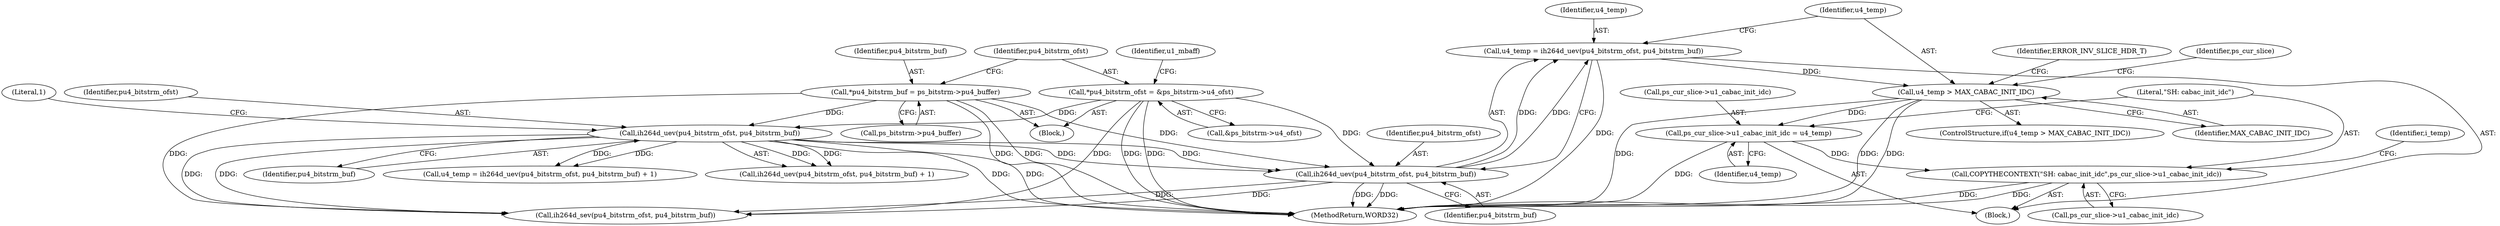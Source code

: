 digraph "0_Android_943323f1d9d3dd5c2634deb26cbe72343ca6b3db_2@pointer" {
"1000765" [label="(Call,COPYTHECONTEXT(\"SH: cabac_init_idc\",ps_cur_slice->u1_cabac_init_idc))"];
"1000760" [label="(Call,ps_cur_slice->u1_cabac_init_idc = u4_temp)"];
"1000754" [label="(Call,u4_temp > MAX_CABAC_INIT_IDC)"];
"1000748" [label="(Call,u4_temp = ih264d_uev(pu4_bitstrm_ofst, pu4_bitstrm_buf))"];
"1000750" [label="(Call,ih264d_uev(pu4_bitstrm_ofst, pu4_bitstrm_buf))"];
"1000147" [label="(Call,*pu4_bitstrm_ofst = &ps_bitstrm->u4_ofst)"];
"1000261" [label="(Call,ih264d_uev(pu4_bitstrm_ofst, pu4_bitstrm_buf))"];
"1000141" [label="(Call,*pu4_bitstrm_buf = ps_bitstrm->pu4_buffer)"];
"1000747" [label="(Block,)"];
"1000749" [label="(Identifier,u4_temp)"];
"1000759" [label="(Identifier,ERROR_INV_SLICE_HDR_T)"];
"1000753" [label="(ControlStructure,if(u4_temp > MAX_CABAC_INIT_IDC))"];
"1000142" [label="(Identifier,pu4_bitstrm_buf)"];
"1000263" [label="(Identifier,pu4_bitstrm_buf)"];
"1000761" [label="(Call,ps_cur_slice->u1_cabac_init_idc)"];
"1001025" [label="(MethodReturn,WORD32)"];
"1000754" [label="(Call,u4_temp > MAX_CABAC_INIT_IDC)"];
"1000748" [label="(Call,u4_temp = ih264d_uev(pu4_bitstrm_ofst, pu4_bitstrm_buf))"];
"1000750" [label="(Call,ih264d_uev(pu4_bitstrm_ofst, pu4_bitstrm_buf))"];
"1000776" [label="(Call,ih264d_sev(pu4_bitstrm_ofst, pu4_bitstrm_buf))"];
"1000147" [label="(Call,*pu4_bitstrm_ofst = &ps_bitstrm->u4_ofst)"];
"1000771" [label="(Identifier,i_temp)"];
"1000261" [label="(Call,ih264d_uev(pu4_bitstrm_ofst, pu4_bitstrm_buf))"];
"1000762" [label="(Identifier,ps_cur_slice)"];
"1000764" [label="(Identifier,u4_temp)"];
"1000766" [label="(Literal,\"SH: cabac_init_idc\")"];
"1000760" [label="(Call,ps_cur_slice->u1_cabac_init_idc = u4_temp)"];
"1000141" [label="(Call,*pu4_bitstrm_buf = ps_bitstrm->pu4_buffer)"];
"1000155" [label="(Identifier,u1_mbaff)"];
"1000260" [label="(Call,ih264d_uev(pu4_bitstrm_ofst, pu4_bitstrm_buf) + 1)"];
"1000767" [label="(Call,ps_cur_slice->u1_cabac_init_idc)"];
"1000149" [label="(Call,&ps_bitstrm->u4_ofst)"];
"1000143" [label="(Call,ps_bitstrm->pu4_buffer)"];
"1000264" [label="(Literal,1)"];
"1000262" [label="(Identifier,pu4_bitstrm_ofst)"];
"1000121" [label="(Block,)"];
"1000756" [label="(Identifier,MAX_CABAC_INIT_IDC)"];
"1000752" [label="(Identifier,pu4_bitstrm_buf)"];
"1000765" [label="(Call,COPYTHECONTEXT(\"SH: cabac_init_idc\",ps_cur_slice->u1_cabac_init_idc))"];
"1000751" [label="(Identifier,pu4_bitstrm_ofst)"];
"1000755" [label="(Identifier,u4_temp)"];
"1000148" [label="(Identifier,pu4_bitstrm_ofst)"];
"1000258" [label="(Call,u4_temp = ih264d_uev(pu4_bitstrm_ofst, pu4_bitstrm_buf) + 1)"];
"1000765" -> "1000747"  [label="AST: "];
"1000765" -> "1000767"  [label="CFG: "];
"1000766" -> "1000765"  [label="AST: "];
"1000767" -> "1000765"  [label="AST: "];
"1000771" -> "1000765"  [label="CFG: "];
"1000765" -> "1001025"  [label="DDG: "];
"1000765" -> "1001025"  [label="DDG: "];
"1000760" -> "1000765"  [label="DDG: "];
"1000760" -> "1000747"  [label="AST: "];
"1000760" -> "1000764"  [label="CFG: "];
"1000761" -> "1000760"  [label="AST: "];
"1000764" -> "1000760"  [label="AST: "];
"1000766" -> "1000760"  [label="CFG: "];
"1000760" -> "1001025"  [label="DDG: "];
"1000754" -> "1000760"  [label="DDG: "];
"1000754" -> "1000753"  [label="AST: "];
"1000754" -> "1000756"  [label="CFG: "];
"1000755" -> "1000754"  [label="AST: "];
"1000756" -> "1000754"  [label="AST: "];
"1000759" -> "1000754"  [label="CFG: "];
"1000762" -> "1000754"  [label="CFG: "];
"1000754" -> "1001025"  [label="DDG: "];
"1000754" -> "1001025"  [label="DDG: "];
"1000754" -> "1001025"  [label="DDG: "];
"1000748" -> "1000754"  [label="DDG: "];
"1000748" -> "1000747"  [label="AST: "];
"1000748" -> "1000750"  [label="CFG: "];
"1000749" -> "1000748"  [label="AST: "];
"1000750" -> "1000748"  [label="AST: "];
"1000755" -> "1000748"  [label="CFG: "];
"1000748" -> "1001025"  [label="DDG: "];
"1000750" -> "1000748"  [label="DDG: "];
"1000750" -> "1000748"  [label="DDG: "];
"1000750" -> "1000752"  [label="CFG: "];
"1000751" -> "1000750"  [label="AST: "];
"1000752" -> "1000750"  [label="AST: "];
"1000750" -> "1001025"  [label="DDG: "];
"1000750" -> "1001025"  [label="DDG: "];
"1000147" -> "1000750"  [label="DDG: "];
"1000261" -> "1000750"  [label="DDG: "];
"1000261" -> "1000750"  [label="DDG: "];
"1000141" -> "1000750"  [label="DDG: "];
"1000750" -> "1000776"  [label="DDG: "];
"1000750" -> "1000776"  [label="DDG: "];
"1000147" -> "1000121"  [label="AST: "];
"1000147" -> "1000149"  [label="CFG: "];
"1000148" -> "1000147"  [label="AST: "];
"1000149" -> "1000147"  [label="AST: "];
"1000155" -> "1000147"  [label="CFG: "];
"1000147" -> "1001025"  [label="DDG: "];
"1000147" -> "1001025"  [label="DDG: "];
"1000147" -> "1000261"  [label="DDG: "];
"1000147" -> "1000776"  [label="DDG: "];
"1000261" -> "1000260"  [label="AST: "];
"1000261" -> "1000263"  [label="CFG: "];
"1000262" -> "1000261"  [label="AST: "];
"1000263" -> "1000261"  [label="AST: "];
"1000264" -> "1000261"  [label="CFG: "];
"1000261" -> "1001025"  [label="DDG: "];
"1000261" -> "1001025"  [label="DDG: "];
"1000261" -> "1000258"  [label="DDG: "];
"1000261" -> "1000258"  [label="DDG: "];
"1000261" -> "1000260"  [label="DDG: "];
"1000261" -> "1000260"  [label="DDG: "];
"1000141" -> "1000261"  [label="DDG: "];
"1000261" -> "1000776"  [label="DDG: "];
"1000261" -> "1000776"  [label="DDG: "];
"1000141" -> "1000121"  [label="AST: "];
"1000141" -> "1000143"  [label="CFG: "];
"1000142" -> "1000141"  [label="AST: "];
"1000143" -> "1000141"  [label="AST: "];
"1000148" -> "1000141"  [label="CFG: "];
"1000141" -> "1001025"  [label="DDG: "];
"1000141" -> "1001025"  [label="DDG: "];
"1000141" -> "1000776"  [label="DDG: "];
}
